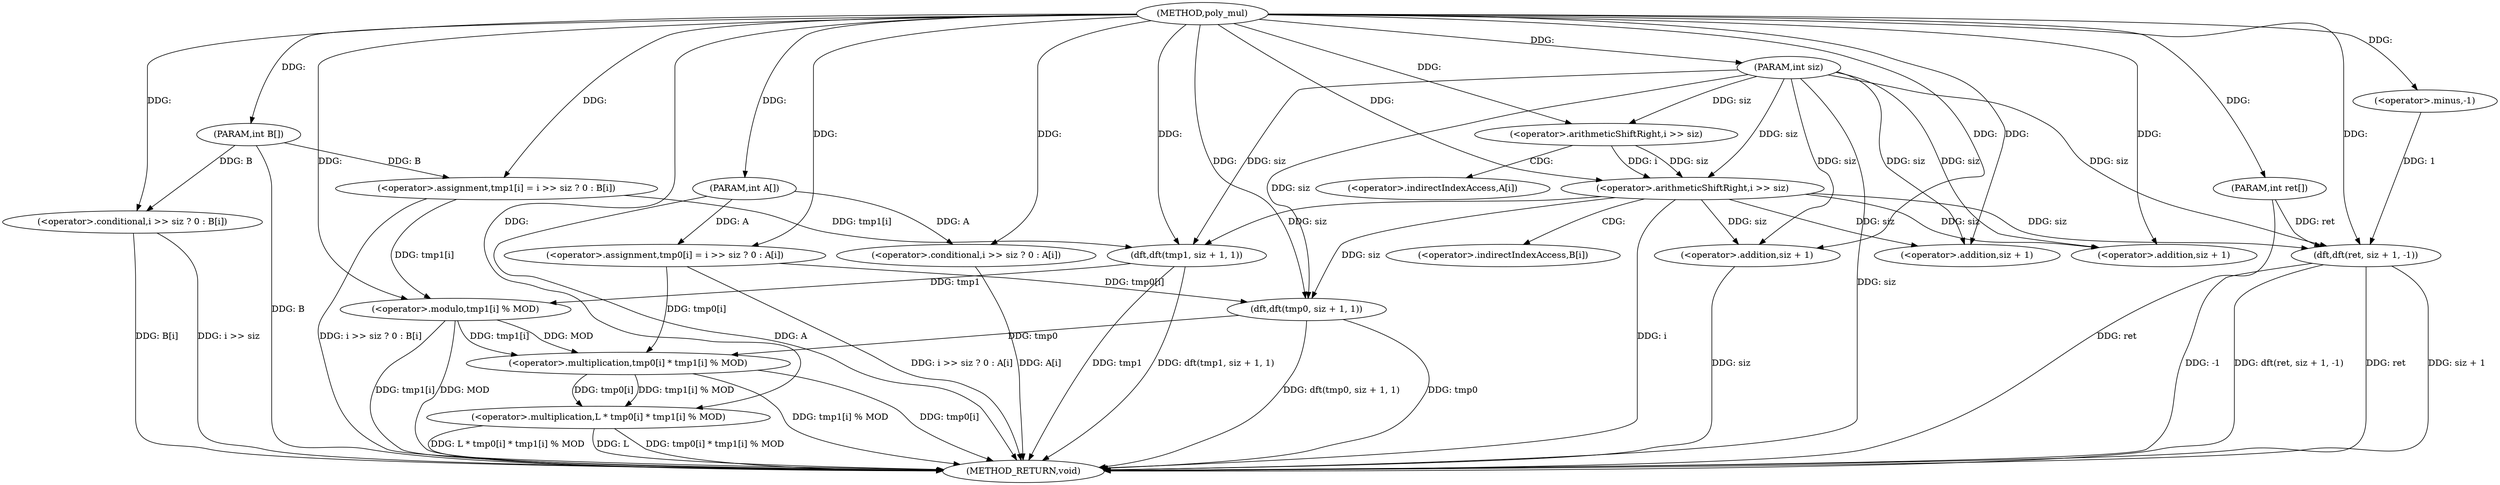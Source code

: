digraph "poly_mul" {  
"1000368" [label = "(METHOD,poly_mul)" ]
"1000428" [label = "(METHOD_RETURN,void)" ]
"1000369" [label = "(PARAM,int A[])" ]
"1000370" [label = "(PARAM,int B[])" ]
"1000371" [label = "(PARAM,int ret[])" ]
"1000372" [label = "(PARAM,int siz)" ]
"1000374" [label = "(<operator>.assignment,tmp0[i] = i >> siz ? 0 : A[i])" ]
"1000386" [label = "(<operator>.assignment,tmp1[i] = i >> siz ? 0 : B[i])" ]
"1000398" [label = "(dft,dft(tmp0, siz + 1, 1))" ]
"1000404" [label = "(dft,dft(tmp1, siz + 1, 1))" ]
"1000410" [label = "(<operator>.multiplication,L * tmp0[i] * tmp1[i] % MOD)" ]
"1000421" [label = "(dft,dft(ret, siz + 1, -1))" ]
"1000378" [label = "(<operator>.conditional,i >> siz ? 0 : A[i])" ]
"1000390" [label = "(<operator>.conditional,i >> siz ? 0 : B[i])" ]
"1000400" [label = "(<operator>.addition,siz + 1)" ]
"1000406" [label = "(<operator>.addition,siz + 1)" ]
"1000412" [label = "(<operator>.multiplication,tmp0[i] * tmp1[i] % MOD)" ]
"1000423" [label = "(<operator>.addition,siz + 1)" ]
"1000426" [label = "(<operator>.minus,-1)" ]
"1000379" [label = "(<operator>.arithmeticShiftRight,i >> siz)" ]
"1000391" [label = "(<operator>.arithmeticShiftRight,i >> siz)" ]
"1000416" [label = "(<operator>.modulo,tmp1[i] % MOD)" ]
"1000383" [label = "(<operator>.indirectIndexAccess,A[i])" ]
"1000395" [label = "(<operator>.indirectIndexAccess,B[i])" ]
  "1000369" -> "1000428"  [ label = "DDG: A"] 
  "1000370" -> "1000428"  [ label = "DDG: B"] 
  "1000371" -> "1000428"  [ label = "DDG: ret"] 
  "1000372" -> "1000428"  [ label = "DDG: siz"] 
  "1000378" -> "1000428"  [ label = "DDG: A[i]"] 
  "1000374" -> "1000428"  [ label = "DDG: i >> siz ? 0 : A[i]"] 
  "1000391" -> "1000428"  [ label = "DDG: i"] 
  "1000390" -> "1000428"  [ label = "DDG: i >> siz"] 
  "1000390" -> "1000428"  [ label = "DDG: B[i]"] 
  "1000386" -> "1000428"  [ label = "DDG: i >> siz ? 0 : B[i]"] 
  "1000398" -> "1000428"  [ label = "DDG: tmp0"] 
  "1000398" -> "1000428"  [ label = "DDG: dft(tmp0, siz + 1, 1)"] 
  "1000404" -> "1000428"  [ label = "DDG: tmp1"] 
  "1000404" -> "1000428"  [ label = "DDG: dft(tmp1, siz + 1, 1)"] 
  "1000412" -> "1000428"  [ label = "DDG: tmp0[i]"] 
  "1000416" -> "1000428"  [ label = "DDG: tmp1[i]"] 
  "1000412" -> "1000428"  [ label = "DDG: tmp1[i] % MOD"] 
  "1000410" -> "1000428"  [ label = "DDG: tmp0[i] * tmp1[i] % MOD"] 
  "1000410" -> "1000428"  [ label = "DDG: L * tmp0[i] * tmp1[i] % MOD"] 
  "1000421" -> "1000428"  [ label = "DDG: ret"] 
  "1000423" -> "1000428"  [ label = "DDG: siz"] 
  "1000421" -> "1000428"  [ label = "DDG: siz + 1"] 
  "1000421" -> "1000428"  [ label = "DDG: -1"] 
  "1000421" -> "1000428"  [ label = "DDG: dft(ret, siz + 1, -1)"] 
  "1000416" -> "1000428"  [ label = "DDG: MOD"] 
  "1000410" -> "1000428"  [ label = "DDG: L"] 
  "1000368" -> "1000369"  [ label = "DDG: "] 
  "1000368" -> "1000370"  [ label = "DDG: "] 
  "1000368" -> "1000371"  [ label = "DDG: "] 
  "1000368" -> "1000372"  [ label = "DDG: "] 
  "1000369" -> "1000374"  [ label = "DDG: A"] 
  "1000368" -> "1000374"  [ label = "DDG: "] 
  "1000370" -> "1000386"  [ label = "DDG: B"] 
  "1000368" -> "1000386"  [ label = "DDG: "] 
  "1000374" -> "1000398"  [ label = "DDG: tmp0[i]"] 
  "1000368" -> "1000398"  [ label = "DDG: "] 
  "1000391" -> "1000398"  [ label = "DDG: siz"] 
  "1000372" -> "1000398"  [ label = "DDG: siz"] 
  "1000386" -> "1000404"  [ label = "DDG: tmp1[i]"] 
  "1000368" -> "1000404"  [ label = "DDG: "] 
  "1000372" -> "1000404"  [ label = "DDG: siz"] 
  "1000391" -> "1000404"  [ label = "DDG: siz"] 
  "1000368" -> "1000410"  [ label = "DDG: "] 
  "1000412" -> "1000410"  [ label = "DDG: tmp1[i] % MOD"] 
  "1000412" -> "1000410"  [ label = "DDG: tmp0[i]"] 
  "1000371" -> "1000421"  [ label = "DDG: ret"] 
  "1000368" -> "1000421"  [ label = "DDG: "] 
  "1000426" -> "1000421"  [ label = "DDG: 1"] 
  "1000372" -> "1000421"  [ label = "DDG: siz"] 
  "1000391" -> "1000421"  [ label = "DDG: siz"] 
  "1000368" -> "1000378"  [ label = "DDG: "] 
  "1000369" -> "1000378"  [ label = "DDG: A"] 
  "1000368" -> "1000390"  [ label = "DDG: "] 
  "1000370" -> "1000390"  [ label = "DDG: B"] 
  "1000391" -> "1000400"  [ label = "DDG: siz"] 
  "1000372" -> "1000400"  [ label = "DDG: siz"] 
  "1000368" -> "1000400"  [ label = "DDG: "] 
  "1000372" -> "1000406"  [ label = "DDG: siz"] 
  "1000368" -> "1000406"  [ label = "DDG: "] 
  "1000391" -> "1000406"  [ label = "DDG: siz"] 
  "1000374" -> "1000412"  [ label = "DDG: tmp0[i]"] 
  "1000398" -> "1000412"  [ label = "DDG: tmp0"] 
  "1000416" -> "1000412"  [ label = "DDG: tmp1[i]"] 
  "1000416" -> "1000412"  [ label = "DDG: MOD"] 
  "1000372" -> "1000423"  [ label = "DDG: siz"] 
  "1000368" -> "1000423"  [ label = "DDG: "] 
  "1000391" -> "1000423"  [ label = "DDG: siz"] 
  "1000368" -> "1000426"  [ label = "DDG: "] 
  "1000368" -> "1000379"  [ label = "DDG: "] 
  "1000372" -> "1000379"  [ label = "DDG: siz"] 
  "1000379" -> "1000391"  [ label = "DDG: i"] 
  "1000368" -> "1000391"  [ label = "DDG: "] 
  "1000379" -> "1000391"  [ label = "DDG: siz"] 
  "1000372" -> "1000391"  [ label = "DDG: siz"] 
  "1000386" -> "1000416"  [ label = "DDG: tmp1[i]"] 
  "1000404" -> "1000416"  [ label = "DDG: tmp1"] 
  "1000368" -> "1000416"  [ label = "DDG: "] 
  "1000379" -> "1000383"  [ label = "CDG: "] 
  "1000391" -> "1000395"  [ label = "CDG: "] 
}
